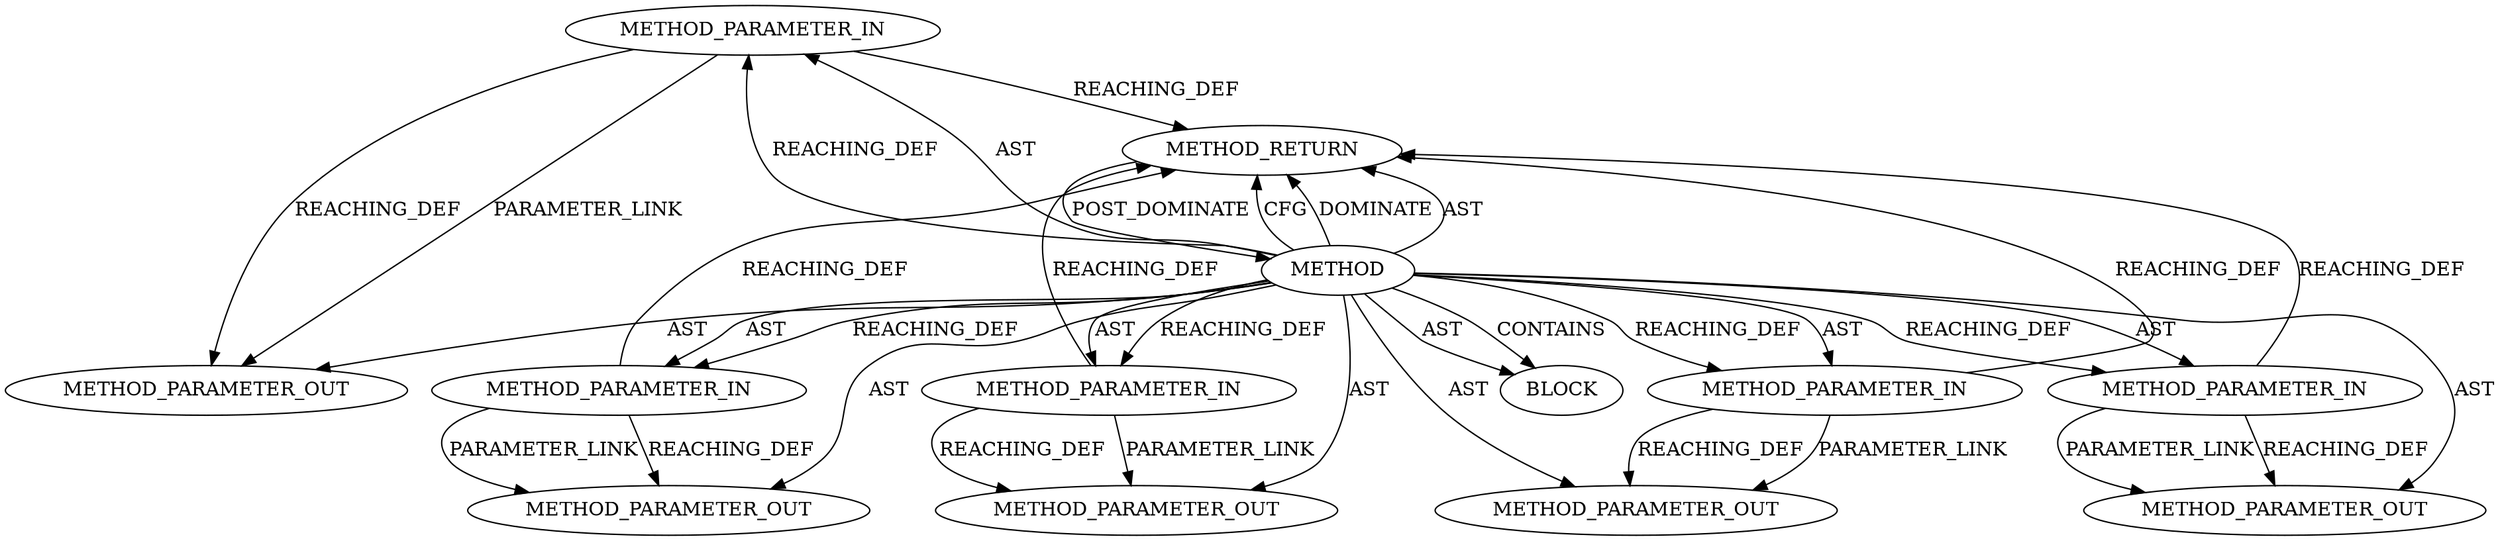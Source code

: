 digraph {
  12849 [label=METHOD_PARAMETER_IN ORDER=2 CODE="p2" IS_VARIADIC=false TYPE_FULL_NAME="ANY" EVALUATION_STRATEGY="BY_VALUE" INDEX=2 NAME="p2"]
  12847 [label=METHOD AST_PARENT_TYPE="NAMESPACE_BLOCK" AST_PARENT_FULL_NAME="<global>" ORDER=0 CODE="<empty>" FULL_NAME="pr_info" IS_EXTERNAL=true FILENAME="<empty>" SIGNATURE="" NAME="pr_info"]
  13579 [label=METHOD_PARAMETER_OUT ORDER=4 CODE="p4" IS_VARIADIC=false TYPE_FULL_NAME="ANY" EVALUATION_STRATEGY="BY_VALUE" INDEX=4 NAME="p4"]
  13580 [label=METHOD_PARAMETER_OUT ORDER=5 CODE="p5" IS_VARIADIC=false TYPE_FULL_NAME="ANY" EVALUATION_STRATEGY="BY_VALUE" INDEX=5 NAME="p5"]
  13577 [label=METHOD_PARAMETER_OUT ORDER=2 CODE="p2" IS_VARIADIC=false TYPE_FULL_NAME="ANY" EVALUATION_STRATEGY="BY_VALUE" INDEX=2 NAME="p2"]
  13576 [label=METHOD_PARAMETER_OUT ORDER=1 CODE="p1" IS_VARIADIC=false TYPE_FULL_NAME="ANY" EVALUATION_STRATEGY="BY_VALUE" INDEX=1 NAME="p1"]
  12851 [label=METHOD_PARAMETER_IN ORDER=4 CODE="p4" IS_VARIADIC=false TYPE_FULL_NAME="ANY" EVALUATION_STRATEGY="BY_VALUE" INDEX=4 NAME="p4"]
  12853 [label=BLOCK ORDER=1 ARGUMENT_INDEX=1 CODE="<empty>" TYPE_FULL_NAME="ANY"]
  13578 [label=METHOD_PARAMETER_OUT ORDER=3 CODE="p3" IS_VARIADIC=false TYPE_FULL_NAME="ANY" EVALUATION_STRATEGY="BY_VALUE" INDEX=3 NAME="p3"]
  12848 [label=METHOD_PARAMETER_IN ORDER=1 CODE="p1" IS_VARIADIC=false TYPE_FULL_NAME="ANY" EVALUATION_STRATEGY="BY_VALUE" INDEX=1 NAME="p1"]
  12850 [label=METHOD_PARAMETER_IN ORDER=3 CODE="p3" IS_VARIADIC=false TYPE_FULL_NAME="ANY" EVALUATION_STRATEGY="BY_VALUE" INDEX=3 NAME="p3"]
  12852 [label=METHOD_PARAMETER_IN ORDER=5 CODE="p5" IS_VARIADIC=false TYPE_FULL_NAME="ANY" EVALUATION_STRATEGY="BY_VALUE" INDEX=5 NAME="p5"]
  12854 [label=METHOD_RETURN ORDER=2 CODE="RET" TYPE_FULL_NAME="ANY" EVALUATION_STRATEGY="BY_VALUE"]
  12847 -> 12852 [label=AST ]
  12847 -> 12853 [label=CONTAINS ]
  12850 -> 13578 [label=REACHING_DEF VARIABLE="p3"]
  12847 -> 12854 [label=CFG ]
  12847 -> 13576 [label=AST ]
  12847 -> 13579 [label=AST ]
  12847 -> 12851 [label=REACHING_DEF VARIABLE=""]
  12852 -> 12854 [label=REACHING_DEF VARIABLE="p5"]
  12848 -> 12854 [label=REACHING_DEF VARIABLE="p1"]
  12851 -> 12854 [label=REACHING_DEF VARIABLE="p4"]
  12854 -> 12847 [label=POST_DOMINATE ]
  12849 -> 12854 [label=REACHING_DEF VARIABLE="p2"]
  12850 -> 13578 [label=PARAMETER_LINK ]
  12847 -> 12848 [label=AST ]
  12848 -> 13576 [label=PARAMETER_LINK ]
  12850 -> 12854 [label=REACHING_DEF VARIABLE="p3"]
  12847 -> 12852 [label=REACHING_DEF VARIABLE=""]
  12847 -> 12848 [label=REACHING_DEF VARIABLE=""]
  12852 -> 13580 [label=PARAMETER_LINK ]
  12847 -> 12853 [label=AST ]
  12847 -> 12850 [label=AST ]
  12848 -> 13576 [label=REACHING_DEF VARIABLE="p1"]
  12847 -> 12849 [label=REACHING_DEF VARIABLE=""]
  12847 -> 12854 [label=DOMINATE ]
  12847 -> 12849 [label=AST ]
  12849 -> 13577 [label=PARAMETER_LINK ]
  12847 -> 13580 [label=AST ]
  12852 -> 13580 [label=REACHING_DEF VARIABLE="p5"]
  12847 -> 13577 [label=AST ]
  12847 -> 12851 [label=AST ]
  12847 -> 12854 [label=AST ]
  12847 -> 12850 [label=REACHING_DEF VARIABLE=""]
  12849 -> 13577 [label=REACHING_DEF VARIABLE="p2"]
  12851 -> 13579 [label=REACHING_DEF VARIABLE="p4"]
  12847 -> 13578 [label=AST ]
  12851 -> 13579 [label=PARAMETER_LINK ]
}
